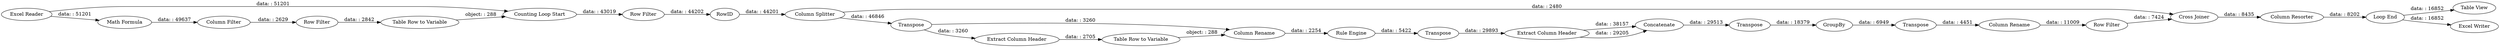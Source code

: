 digraph {
	"-8329256765565599720_80" [label=GroupBy]
	"-8329256765565599720_14" [label="Row Filter"]
	"-8329256765565599720_79" [label=Concatenate]
	"7759634975579108030_76" [label="Table View"]
	"-8329256765565599720_26" [label=Transpose]
	"-8329256765565599720_86" [label="Cross Joiner"]
	"-8329256765565599720_60" [label=RowID]
	"7759634975579108030_29" [label="Loop End"]
	"-8329256765565599720_84" [label="Column Rename"]
	"-8329256765565599720_87" [label="Column Resorter"]
	"-8329256765565599720_57" [label="Table Row to Variable"]
	"-8329256765565599720_58" [label="Column Rename"]
	"929396441276506936_57" [label="Table Row to Variable"]
	"7759634975579108030_2" [label="Excel Reader"]
	"-8329256765565599720_50" [label="Column Splitter"]
	"-8329256765565599720_35" [label="Extract Column Header"]
	"7759634975579108030_58" [label="Counting Loop Start"]
	"929396441276506936_55" [label="Column Filter"]
	"-8329256765565599720_81" [label=Transpose]
	"929396441276506936_56" [label="Row Filter"]
	"929396441276506936_54" [label="Math Formula"]
	"-8329256765565599720_82" [label=Transpose]
	"-8329256765565599720_15" [label=Transpose]
	"-8329256765565599720_85" [label="Row Filter"]
	"7759634975579108030_59" [label="Excel Writer"]
	"-8329256765565599720_78" [label="Rule Engine"]
	"-8329256765565599720_51" [label="Extract Column Header"]
	"7759634975579108030_2" -> "929396441276506936_54" [label="data: : 51201"]
	"929396441276506936_57" -> "7759634975579108030_58" [label="object: : 288"]
	"7759634975579108030_29" -> "7759634975579108030_76" [label="data: : 16852"]
	"-8329256765565599720_35" -> "-8329256765565599720_79" [label="data: : 38157"]
	"-8329256765565599720_26" -> "-8329256765565599720_35" [label="data: : 29893"]
	"-8329256765565599720_87" -> "7759634975579108030_29" [label="data: : 8202"]
	"-8329256765565599720_86" -> "-8329256765565599720_87" [label="data: : 8435"]
	"-8329256765565599720_50" -> "-8329256765565599720_86" [label="data: : 2480"]
	"-8329256765565599720_51" -> "-8329256765565599720_57" [label="data: : 2705"]
	"7759634975579108030_58" -> "-8329256765565599720_14" [label="data: : 43019"]
	"-8329256765565599720_57" -> "-8329256765565599720_58" [label="object: : 288"]
	"-8329256765565599720_35" -> "-8329256765565599720_79" [label="data: : 29205"]
	"929396441276506936_55" -> "929396441276506936_56" [label="data: : 2629"]
	"-8329256765565599720_85" -> "-8329256765565599720_86" [label="data: : 7424"]
	"-8329256765565599720_60" -> "-8329256765565599720_50" [label="data: : 44201"]
	"-8329256765565599720_80" -> "-8329256765565599720_82" [label="data: : 6949"]
	"-8329256765565599720_14" -> "-8329256765565599720_60" [label="data: : 44202"]
	"-8329256765565599720_15" -> "-8329256765565599720_58" [label="data: : 3260"]
	"7759634975579108030_2" -> "7759634975579108030_58" [label="data: : 51201"]
	"-8329256765565599720_78" -> "-8329256765565599720_26" [label="data: : 5422"]
	"-8329256765565599720_82" -> "-8329256765565599720_84" [label="data: : 4451"]
	"-8329256765565599720_79" -> "-8329256765565599720_81" [label="data: : 29513"]
	"929396441276506936_56" -> "929396441276506936_57" [label="data: : 2842"]
	"-8329256765565599720_50" -> "-8329256765565599720_15" [label="data: : 46846"]
	"-8329256765565599720_84" -> "-8329256765565599720_85" [label="data: : 11009"]
	"-8329256765565599720_58" -> "-8329256765565599720_78" [label="data: : 2254"]
	"929396441276506936_54" -> "929396441276506936_55" [label="data: : 49637"]
	"7759634975579108030_29" -> "7759634975579108030_59" [label="data: : 16852"]
	"-8329256765565599720_81" -> "-8329256765565599720_80" [label="data: : 18379"]
	"-8329256765565599720_15" -> "-8329256765565599720_51" [label="data: : 3260"]
	rankdir=LR
}
